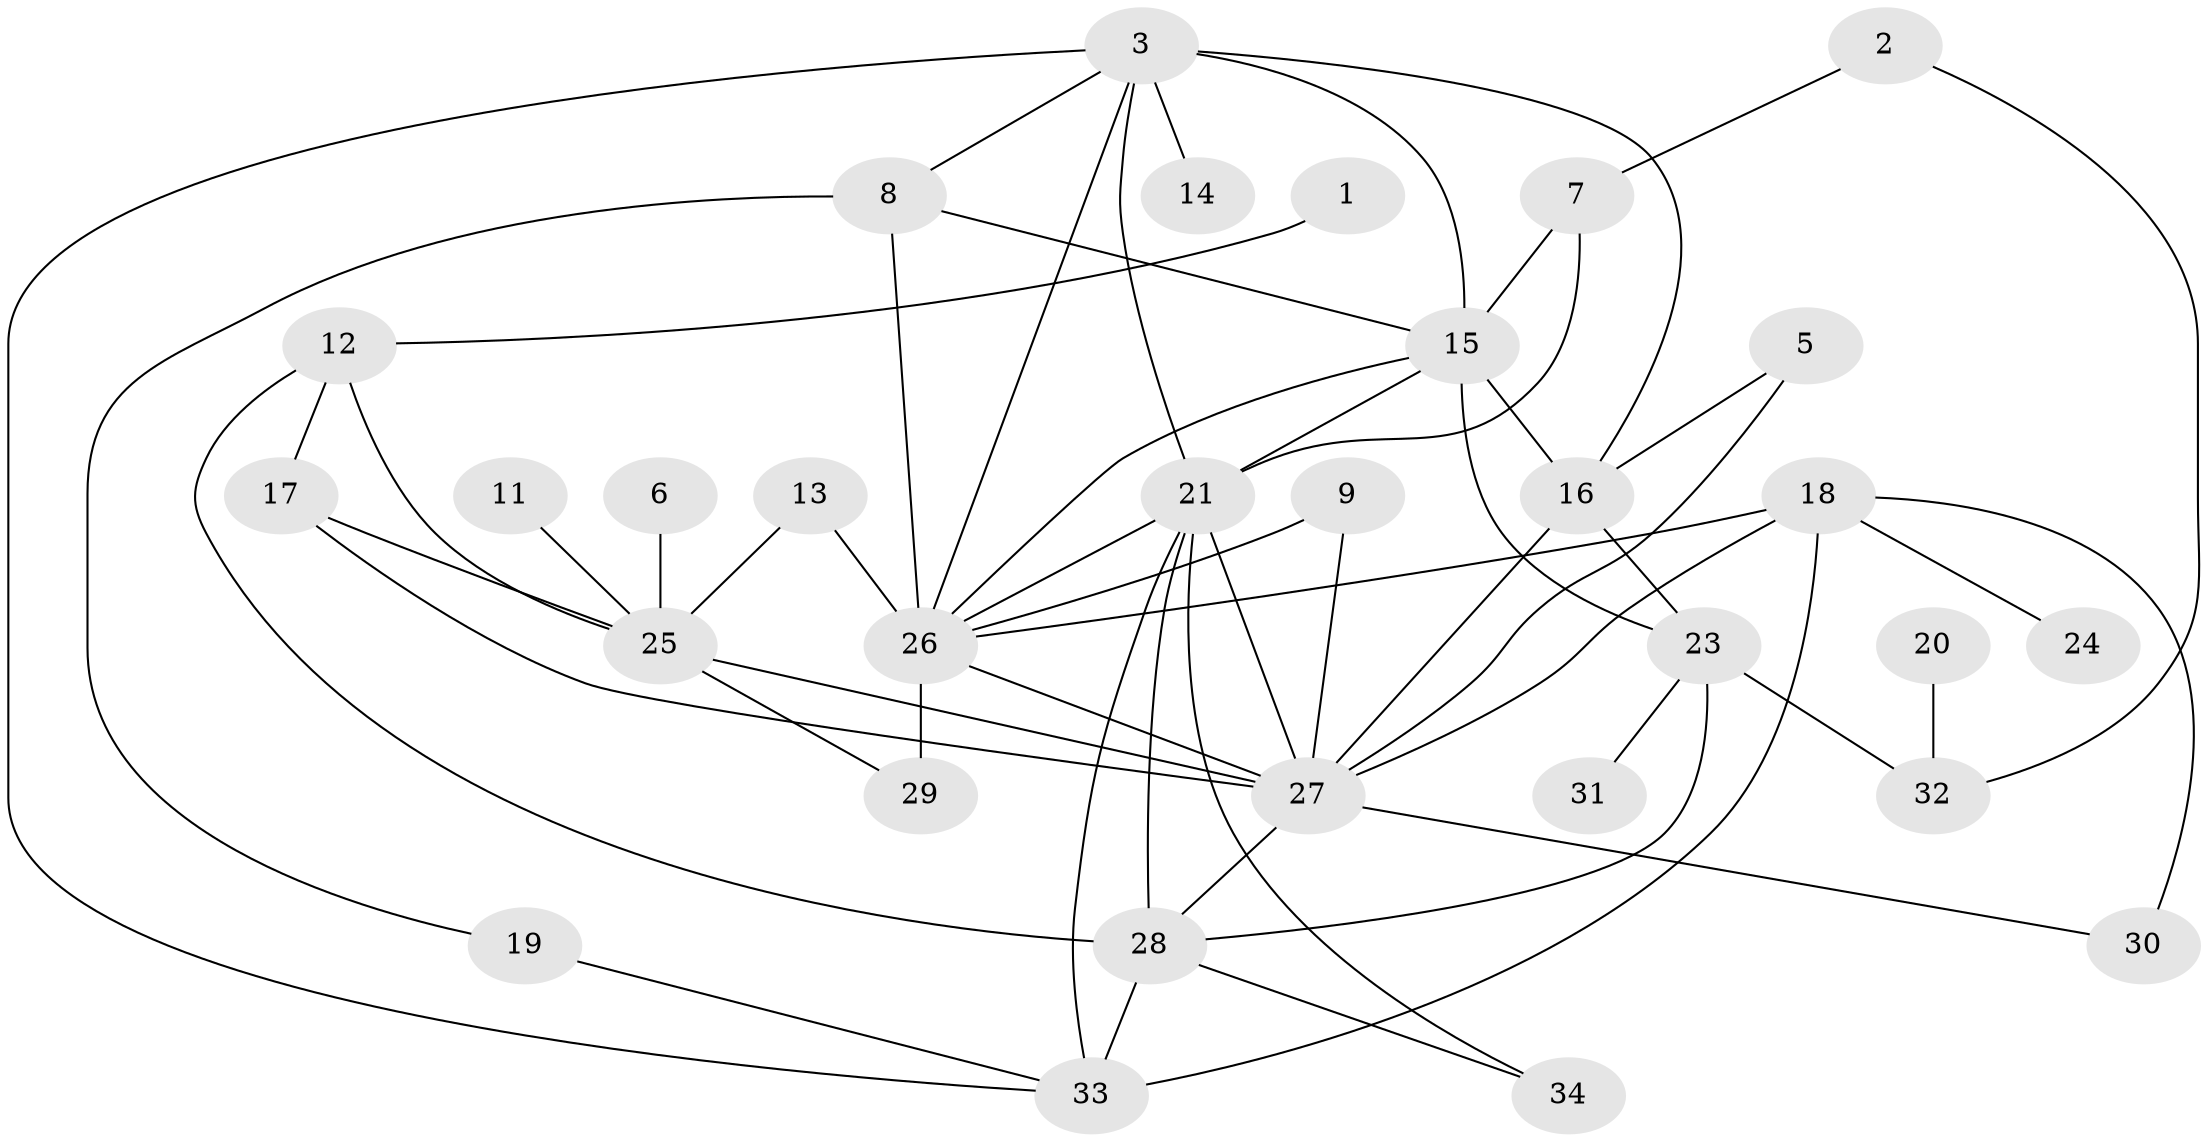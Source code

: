 // original degree distribution, {1: 0.19402985074626866, 5: 0.07462686567164178, 3: 0.208955223880597, 2: 0.208955223880597, 4: 0.1791044776119403, 0: 0.04477611940298507, 6: 0.05970149253731343, 7: 0.029850746268656716}
// Generated by graph-tools (version 1.1) at 2025/25/03/09/25 03:25:21]
// undirected, 31 vertices, 57 edges
graph export_dot {
graph [start="1"]
  node [color=gray90,style=filled];
  1;
  2;
  3;
  5;
  6;
  7;
  8;
  9;
  11;
  12;
  13;
  14;
  15;
  16;
  17;
  18;
  19;
  20;
  21;
  23;
  24;
  25;
  26;
  27;
  28;
  29;
  30;
  31;
  32;
  33;
  34;
  1 -- 12 [weight=1.0];
  2 -- 7 [weight=1.0];
  2 -- 32 [weight=1.0];
  3 -- 8 [weight=1.0];
  3 -- 14 [weight=1.0];
  3 -- 15 [weight=1.0];
  3 -- 16 [weight=2.0];
  3 -- 21 [weight=1.0];
  3 -- 26 [weight=1.0];
  3 -- 33 [weight=1.0];
  5 -- 16 [weight=1.0];
  5 -- 27 [weight=1.0];
  6 -- 25 [weight=1.0];
  7 -- 15 [weight=1.0];
  7 -- 21 [weight=1.0];
  8 -- 15 [weight=1.0];
  8 -- 19 [weight=1.0];
  8 -- 26 [weight=1.0];
  9 -- 26 [weight=1.0];
  9 -- 27 [weight=1.0];
  11 -- 25 [weight=1.0];
  12 -- 17 [weight=1.0];
  12 -- 25 [weight=1.0];
  12 -- 28 [weight=1.0];
  13 -- 25 [weight=1.0];
  13 -- 26 [weight=1.0];
  15 -- 16 [weight=1.0];
  15 -- 21 [weight=1.0];
  15 -- 23 [weight=1.0];
  15 -- 26 [weight=1.0];
  16 -- 23 [weight=1.0];
  16 -- 27 [weight=1.0];
  17 -- 25 [weight=1.0];
  17 -- 27 [weight=2.0];
  18 -- 24 [weight=1.0];
  18 -- 26 [weight=1.0];
  18 -- 27 [weight=1.0];
  18 -- 30 [weight=1.0];
  18 -- 33 [weight=2.0];
  19 -- 33 [weight=1.0];
  20 -- 32 [weight=1.0];
  21 -- 26 [weight=1.0];
  21 -- 27 [weight=2.0];
  21 -- 28 [weight=2.0];
  21 -- 33 [weight=1.0];
  21 -- 34 [weight=1.0];
  23 -- 28 [weight=1.0];
  23 -- 31 [weight=1.0];
  23 -- 32 [weight=1.0];
  25 -- 27 [weight=1.0];
  25 -- 29 [weight=1.0];
  26 -- 27 [weight=1.0];
  26 -- 29 [weight=2.0];
  27 -- 28 [weight=1.0];
  27 -- 30 [weight=1.0];
  28 -- 33 [weight=1.0];
  28 -- 34 [weight=1.0];
}
